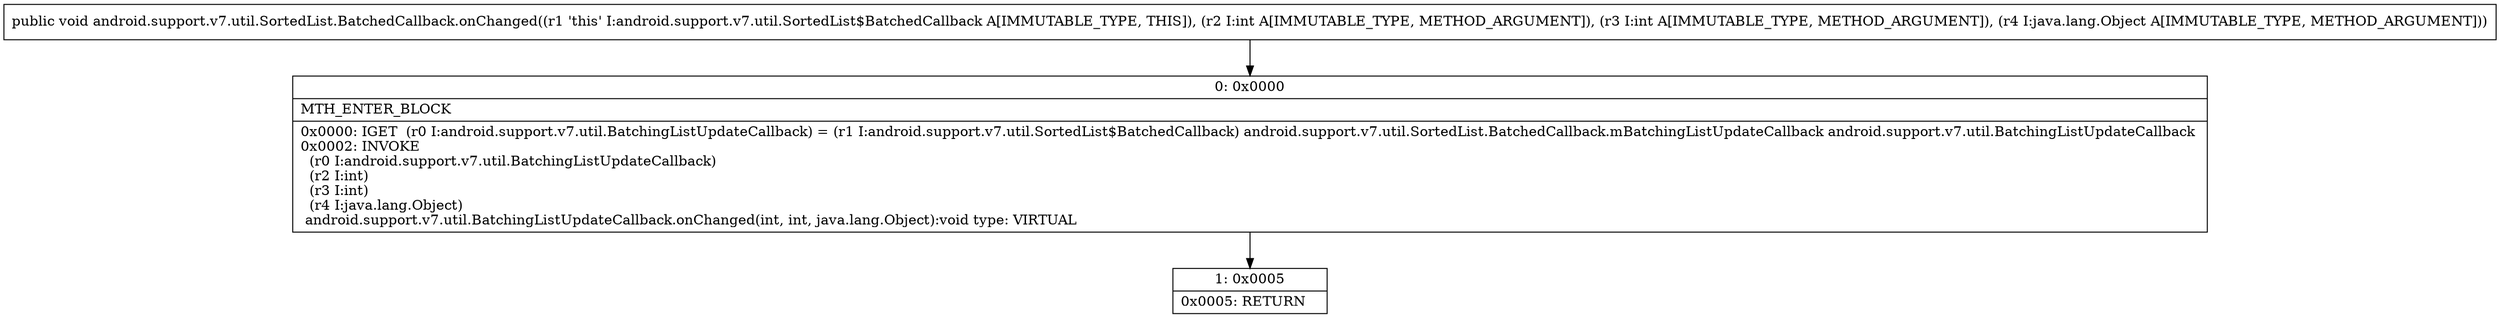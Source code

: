 digraph "CFG forandroid.support.v7.util.SortedList.BatchedCallback.onChanged(IILjava\/lang\/Object;)V" {
Node_0 [shape=record,label="{0\:\ 0x0000|MTH_ENTER_BLOCK\l|0x0000: IGET  (r0 I:android.support.v7.util.BatchingListUpdateCallback) = (r1 I:android.support.v7.util.SortedList$BatchedCallback) android.support.v7.util.SortedList.BatchedCallback.mBatchingListUpdateCallback android.support.v7.util.BatchingListUpdateCallback \l0x0002: INVOKE  \l  (r0 I:android.support.v7.util.BatchingListUpdateCallback)\l  (r2 I:int)\l  (r3 I:int)\l  (r4 I:java.lang.Object)\l android.support.v7.util.BatchingListUpdateCallback.onChanged(int, int, java.lang.Object):void type: VIRTUAL \l}"];
Node_1 [shape=record,label="{1\:\ 0x0005|0x0005: RETURN   \l}"];
MethodNode[shape=record,label="{public void android.support.v7.util.SortedList.BatchedCallback.onChanged((r1 'this' I:android.support.v7.util.SortedList$BatchedCallback A[IMMUTABLE_TYPE, THIS]), (r2 I:int A[IMMUTABLE_TYPE, METHOD_ARGUMENT]), (r3 I:int A[IMMUTABLE_TYPE, METHOD_ARGUMENT]), (r4 I:java.lang.Object A[IMMUTABLE_TYPE, METHOD_ARGUMENT])) }"];
MethodNode -> Node_0;
Node_0 -> Node_1;
}

